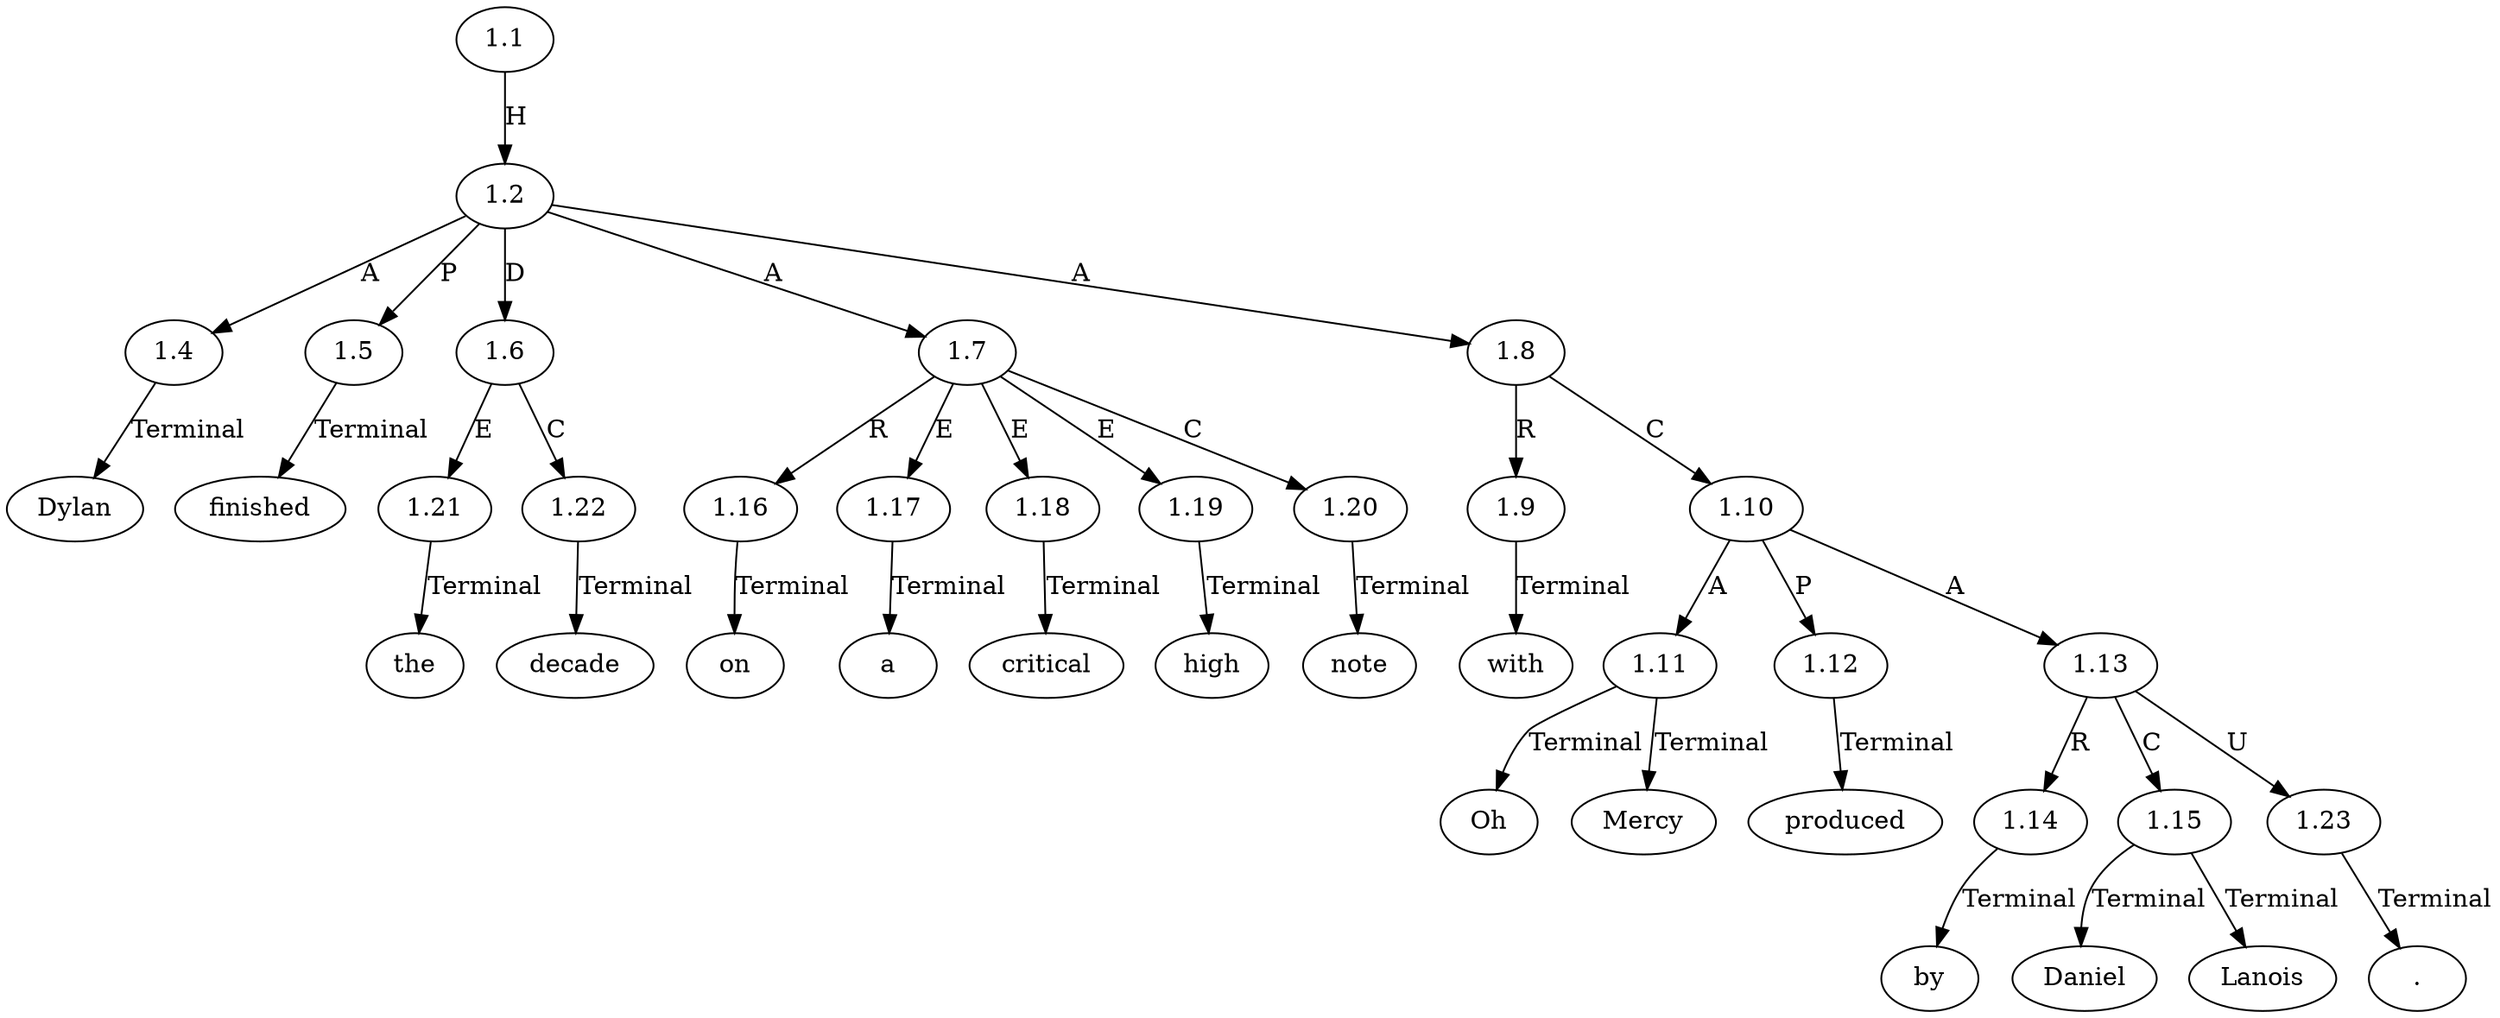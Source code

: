 // Graph
digraph {
	0.1 [label=Dylan ordering=out]
	0.10 [label=with ordering=out]
	0.11 [label=Oh ordering=out]
	0.12 [label=Mercy ordering=out]
	0.13 [label=produced ordering=out]
	0.14 [label=by ordering=out]
	0.15 [label=Daniel ordering=out]
	0.16 [label=Lanois ordering=out]
	0.17 [label="." ordering=out]
	0.2 [label=finished ordering=out]
	0.3 [label=the ordering=out]
	0.4 [label=decade ordering=out]
	0.5 [label=on ordering=out]
	0.6 [label=a ordering=out]
	0.7 [label=critical ordering=out]
	0.8 [label=high ordering=out]
	0.9 [label=note ordering=out]
	1.1 [label=1.1 ordering=out]
	1.2 [label=1.2 ordering=out]
	1.4 [label=1.4 ordering=out]
	1.5 [label=1.5 ordering=out]
	1.6 [label=1.6 ordering=out]
	1.7 [label=1.7 ordering=out]
	1.8 [label=1.8 ordering=out]
	1.9 [label=1.9 ordering=out]
	1.10 [label=1.10 ordering=out]
	1.11 [label=1.11 ordering=out]
	1.12 [label=1.12 ordering=out]
	1.13 [label=1.13 ordering=out]
	1.14 [label=1.14 ordering=out]
	1.15 [label=1.15 ordering=out]
	1.16 [label=1.16 ordering=out]
	1.17 [label=1.17 ordering=out]
	1.18 [label=1.18 ordering=out]
	1.19 [label=1.19 ordering=out]
	1.20 [label=1.20 ordering=out]
	1.21 [label=1.21 ordering=out]
	1.22 [label=1.22 ordering=out]
	1.23 [label=1.23 ordering=out]
	1.1 -> 1.2 [label=H ordering=out]
	1.2 -> 1.4 [label=A ordering=out]
	1.2 -> 1.5 [label=P ordering=out]
	1.2 -> 1.6 [label=D ordering=out]
	1.2 -> 1.7 [label=A ordering=out]
	1.2 -> 1.8 [label=A ordering=out]
	1.4 -> 0.1 [label=Terminal ordering=out]
	1.5 -> 0.2 [label=Terminal ordering=out]
	1.6 -> 1.21 [label=E ordering=out]
	1.6 -> 1.22 [label=C ordering=out]
	1.7 -> 1.16 [label=R ordering=out]
	1.7 -> 1.17 [label=E ordering=out]
	1.7 -> 1.18 [label=E ordering=out]
	1.7 -> 1.19 [label=E ordering=out]
	1.7 -> 1.20 [label=C ordering=out]
	1.8 -> 1.9 [label=R ordering=out]
	1.8 -> 1.10 [label=C ordering=out]
	1.9 -> 0.10 [label=Terminal ordering=out]
	1.10 -> 1.11 [label=A ordering=out]
	1.10 -> 1.12 [label=P ordering=out]
	1.10 -> 1.13 [label=A ordering=out]
	1.11 -> 0.11 [label=Terminal ordering=out]
	1.11 -> 0.12 [label=Terminal ordering=out]
	1.12 -> 0.13 [label=Terminal ordering=out]
	1.13 -> 1.14 [label=R ordering=out]
	1.13 -> 1.15 [label=C ordering=out]
	1.13 -> 1.23 [label=U ordering=out]
	1.14 -> 0.14 [label=Terminal ordering=out]
	1.15 -> 0.15 [label=Terminal ordering=out]
	1.15 -> 0.16 [label=Terminal ordering=out]
	1.16 -> 0.5 [label=Terminal ordering=out]
	1.17 -> 0.6 [label=Terminal ordering=out]
	1.18 -> 0.7 [label=Terminal ordering=out]
	1.19 -> 0.8 [label=Terminal ordering=out]
	1.20 -> 0.9 [label=Terminal ordering=out]
	1.21 -> 0.3 [label=Terminal ordering=out]
	1.22 -> 0.4 [label=Terminal ordering=out]
	1.23 -> 0.17 [label=Terminal ordering=out]
}

